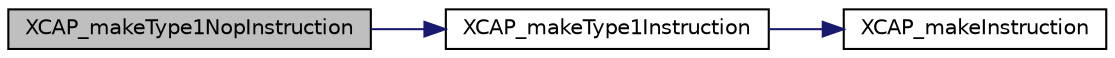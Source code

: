 digraph "XCAP_makeType1NopInstruction"
{
 // INTERACTIVE_SVG=YES
 // LATEX_PDF_SIZE
  edge [fontname="Helvetica",fontsize="10",labelfontname="Helvetica",labelfontsize="10"];
  node [fontname="Helvetica",fontsize="10",shape=record];
  rankdir="LR";
  Node1 [label="XCAP_makeType1NopInstruction",height=0.2,width=0.4,color="black", fillcolor="grey75", style="filled", fontcolor="black",tooltip="Generate and return the encoding for a type 1 NOP instruction."];
  Node1 -> Node2 [color="midnightblue",fontsize="10",style="solid",fontname="Helvetica"];
  Node2 [label="XCAP_makeType1Instruction",height=0.2,width=0.4,color="black", fillcolor="white", style="filled",URL="$XCAP__inline__CAP_8h.html#a38ef532cbf6d0e27012dc985536ab51b",tooltip="Generate and return the encoding for a type 1 instruction."];
  Node2 -> Node3 [color="midnightblue",fontsize="10",style="solid",fontname="Helvetica"];
  Node3 [label="XCAP_makeInstruction",height=0.2,width=0.4,color="black", fillcolor="white", style="filled",URL="$XCAP__inline__CAP_8h.html#a5c0b68a6d44004c84affd1a63bff5035",tooltip="Generate and return the encoding for an instruction."];
}
